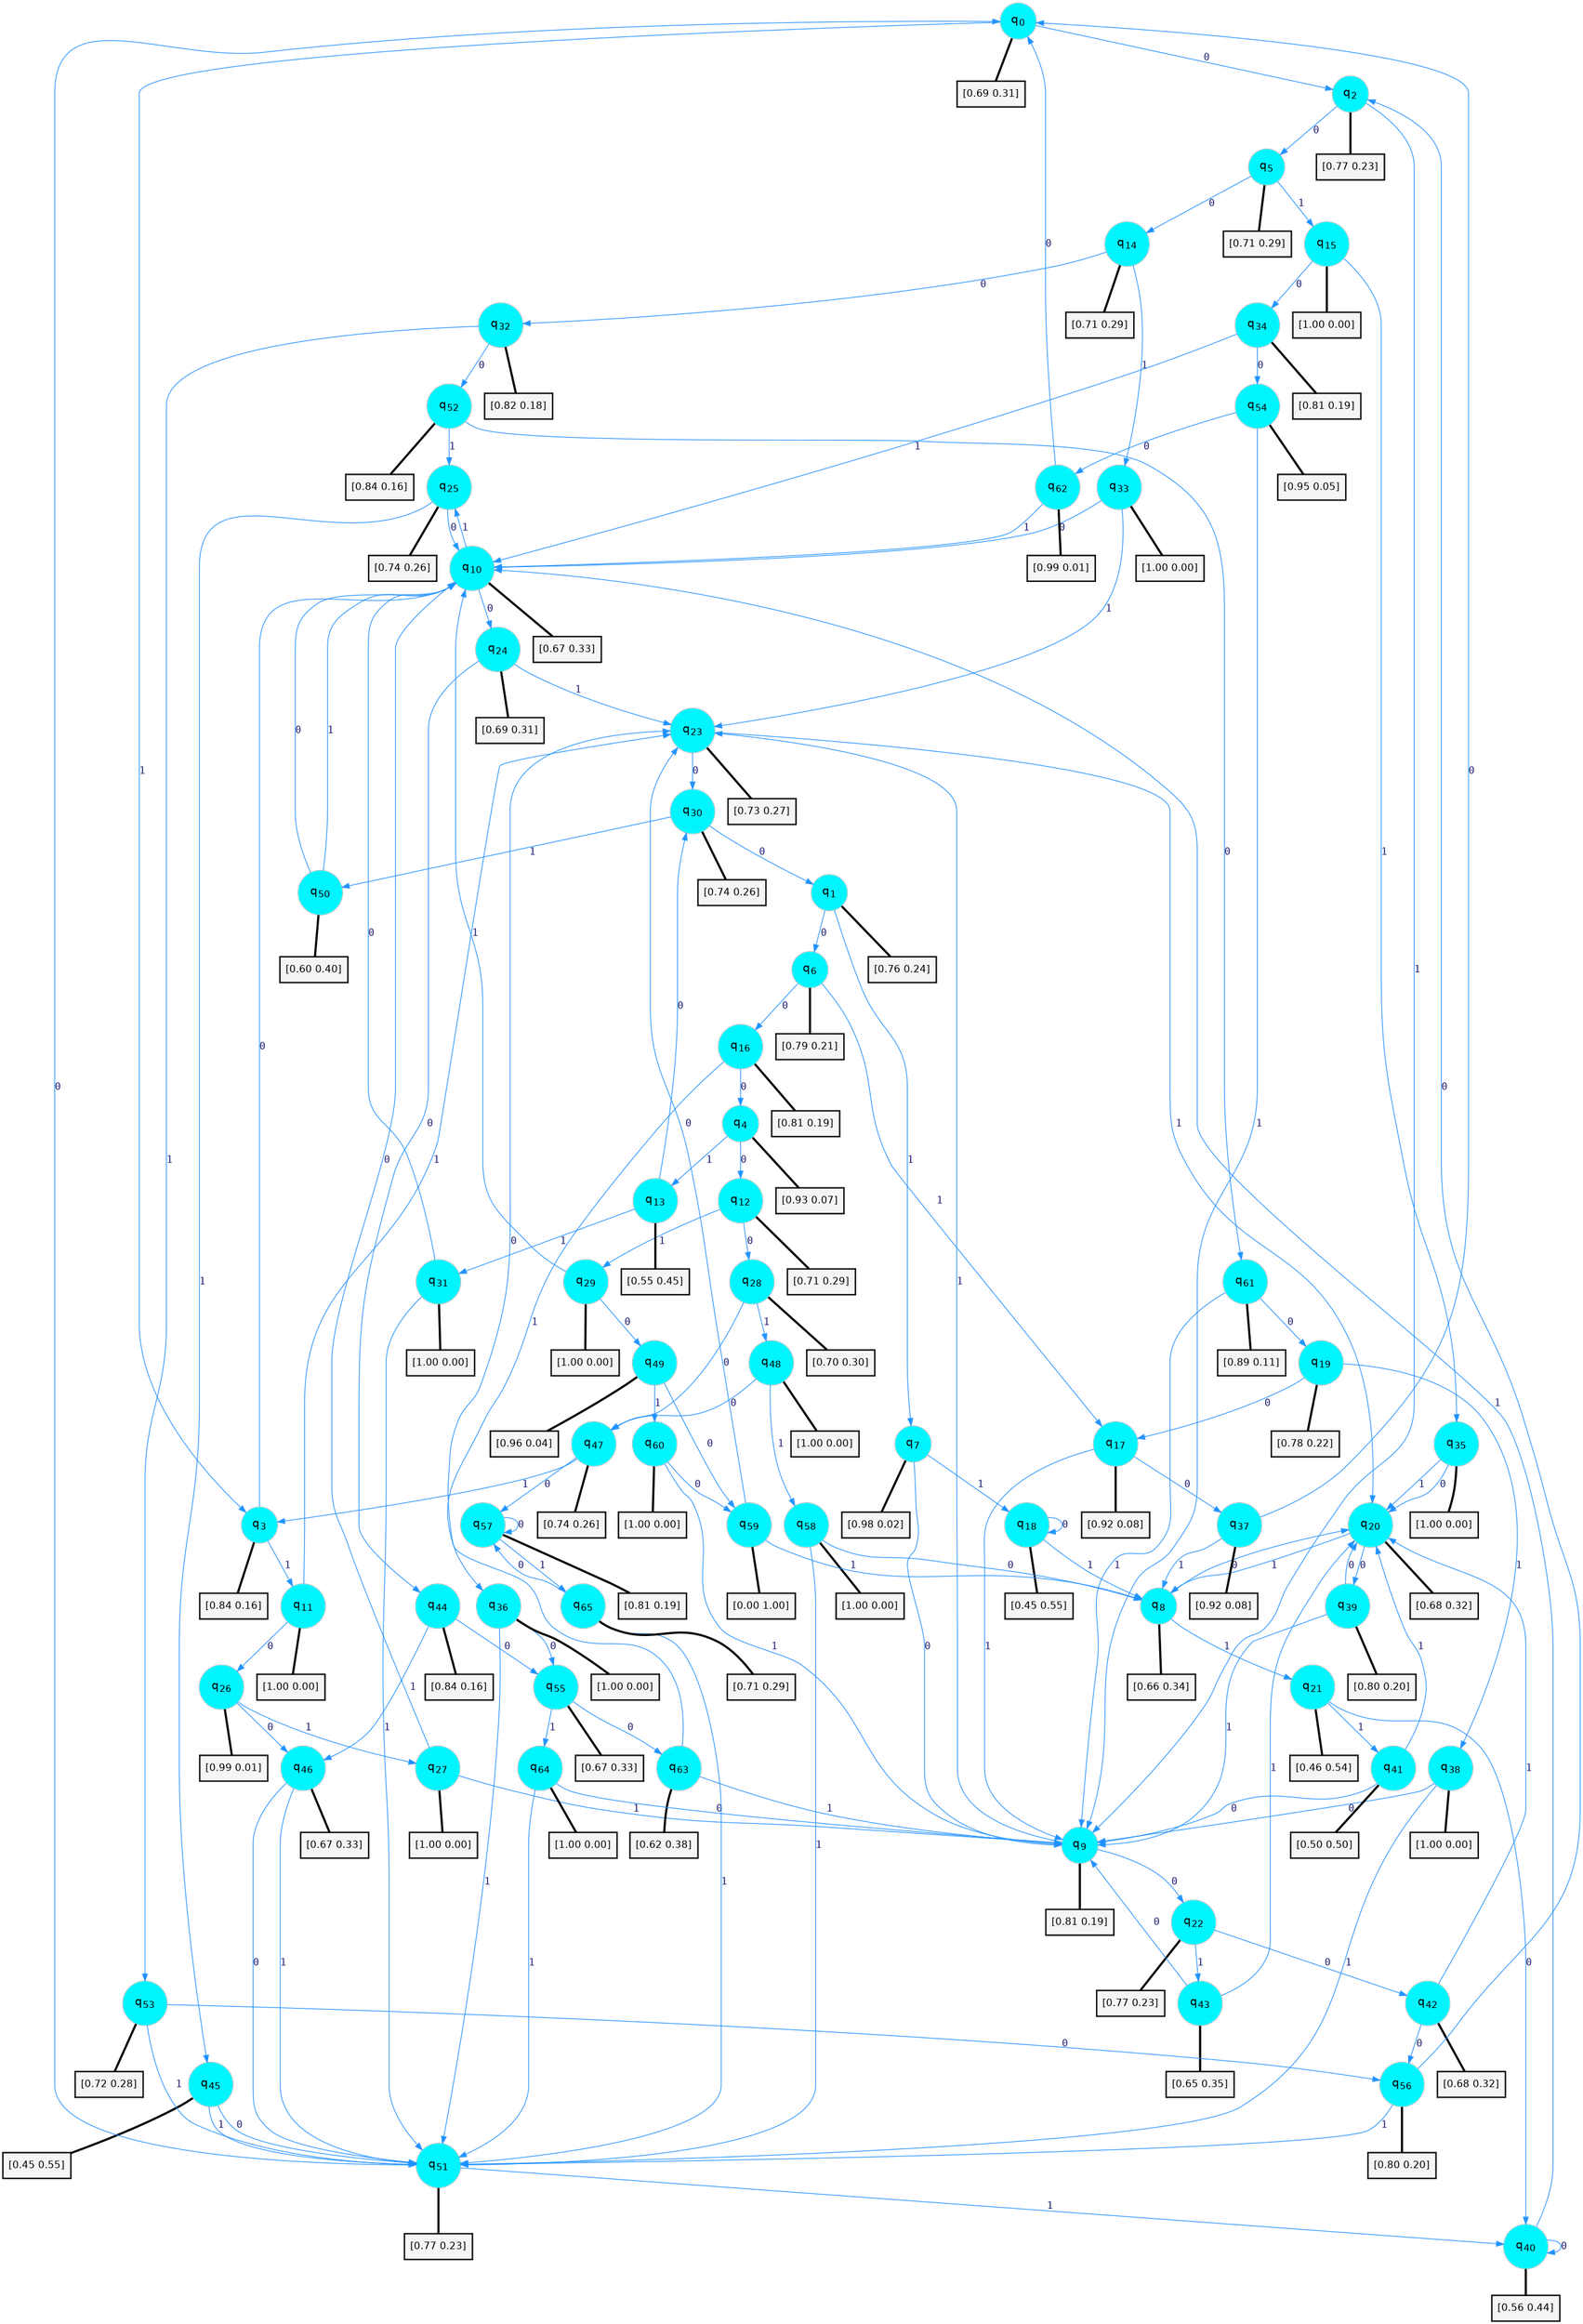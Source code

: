 digraph G {
graph [
bgcolor=transparent, dpi=300, rankdir=TD, size="40,25"];
node [
color=gray, fillcolor=turquoise1, fontcolor=black, fontname=Helvetica, fontsize=16, fontweight=bold, shape=circle, style=filled];
edge [
arrowsize=1, color=dodgerblue1, fontcolor=midnightblue, fontname=courier, fontweight=bold, penwidth=1, style=solid, weight=20];
0[label=<q<SUB>0</SUB>>];
1[label=<q<SUB>1</SUB>>];
2[label=<q<SUB>2</SUB>>];
3[label=<q<SUB>3</SUB>>];
4[label=<q<SUB>4</SUB>>];
5[label=<q<SUB>5</SUB>>];
6[label=<q<SUB>6</SUB>>];
7[label=<q<SUB>7</SUB>>];
8[label=<q<SUB>8</SUB>>];
9[label=<q<SUB>9</SUB>>];
10[label=<q<SUB>10</SUB>>];
11[label=<q<SUB>11</SUB>>];
12[label=<q<SUB>12</SUB>>];
13[label=<q<SUB>13</SUB>>];
14[label=<q<SUB>14</SUB>>];
15[label=<q<SUB>15</SUB>>];
16[label=<q<SUB>16</SUB>>];
17[label=<q<SUB>17</SUB>>];
18[label=<q<SUB>18</SUB>>];
19[label=<q<SUB>19</SUB>>];
20[label=<q<SUB>20</SUB>>];
21[label=<q<SUB>21</SUB>>];
22[label=<q<SUB>22</SUB>>];
23[label=<q<SUB>23</SUB>>];
24[label=<q<SUB>24</SUB>>];
25[label=<q<SUB>25</SUB>>];
26[label=<q<SUB>26</SUB>>];
27[label=<q<SUB>27</SUB>>];
28[label=<q<SUB>28</SUB>>];
29[label=<q<SUB>29</SUB>>];
30[label=<q<SUB>30</SUB>>];
31[label=<q<SUB>31</SUB>>];
32[label=<q<SUB>32</SUB>>];
33[label=<q<SUB>33</SUB>>];
34[label=<q<SUB>34</SUB>>];
35[label=<q<SUB>35</SUB>>];
36[label=<q<SUB>36</SUB>>];
37[label=<q<SUB>37</SUB>>];
38[label=<q<SUB>38</SUB>>];
39[label=<q<SUB>39</SUB>>];
40[label=<q<SUB>40</SUB>>];
41[label=<q<SUB>41</SUB>>];
42[label=<q<SUB>42</SUB>>];
43[label=<q<SUB>43</SUB>>];
44[label=<q<SUB>44</SUB>>];
45[label=<q<SUB>45</SUB>>];
46[label=<q<SUB>46</SUB>>];
47[label=<q<SUB>47</SUB>>];
48[label=<q<SUB>48</SUB>>];
49[label=<q<SUB>49</SUB>>];
50[label=<q<SUB>50</SUB>>];
51[label=<q<SUB>51</SUB>>];
52[label=<q<SUB>52</SUB>>];
53[label=<q<SUB>53</SUB>>];
54[label=<q<SUB>54</SUB>>];
55[label=<q<SUB>55</SUB>>];
56[label=<q<SUB>56</SUB>>];
57[label=<q<SUB>57</SUB>>];
58[label=<q<SUB>58</SUB>>];
59[label=<q<SUB>59</SUB>>];
60[label=<q<SUB>60</SUB>>];
61[label=<q<SUB>61</SUB>>];
62[label=<q<SUB>62</SUB>>];
63[label=<q<SUB>63</SUB>>];
64[label=<q<SUB>64</SUB>>];
65[label=<q<SUB>65</SUB>>];
66[label="[0.69 0.31]", shape=box,fontcolor=black, fontname=Helvetica, fontsize=14, penwidth=2, fillcolor=whitesmoke,color=black];
67[label="[0.76 0.24]", shape=box,fontcolor=black, fontname=Helvetica, fontsize=14, penwidth=2, fillcolor=whitesmoke,color=black];
68[label="[0.77 0.23]", shape=box,fontcolor=black, fontname=Helvetica, fontsize=14, penwidth=2, fillcolor=whitesmoke,color=black];
69[label="[0.84 0.16]", shape=box,fontcolor=black, fontname=Helvetica, fontsize=14, penwidth=2, fillcolor=whitesmoke,color=black];
70[label="[0.93 0.07]", shape=box,fontcolor=black, fontname=Helvetica, fontsize=14, penwidth=2, fillcolor=whitesmoke,color=black];
71[label="[0.71 0.29]", shape=box,fontcolor=black, fontname=Helvetica, fontsize=14, penwidth=2, fillcolor=whitesmoke,color=black];
72[label="[0.79 0.21]", shape=box,fontcolor=black, fontname=Helvetica, fontsize=14, penwidth=2, fillcolor=whitesmoke,color=black];
73[label="[0.98 0.02]", shape=box,fontcolor=black, fontname=Helvetica, fontsize=14, penwidth=2, fillcolor=whitesmoke,color=black];
74[label="[0.66 0.34]", shape=box,fontcolor=black, fontname=Helvetica, fontsize=14, penwidth=2, fillcolor=whitesmoke,color=black];
75[label="[0.81 0.19]", shape=box,fontcolor=black, fontname=Helvetica, fontsize=14, penwidth=2, fillcolor=whitesmoke,color=black];
76[label="[0.67 0.33]", shape=box,fontcolor=black, fontname=Helvetica, fontsize=14, penwidth=2, fillcolor=whitesmoke,color=black];
77[label="[1.00 0.00]", shape=box,fontcolor=black, fontname=Helvetica, fontsize=14, penwidth=2, fillcolor=whitesmoke,color=black];
78[label="[0.71 0.29]", shape=box,fontcolor=black, fontname=Helvetica, fontsize=14, penwidth=2, fillcolor=whitesmoke,color=black];
79[label="[0.55 0.45]", shape=box,fontcolor=black, fontname=Helvetica, fontsize=14, penwidth=2, fillcolor=whitesmoke,color=black];
80[label="[0.71 0.29]", shape=box,fontcolor=black, fontname=Helvetica, fontsize=14, penwidth=2, fillcolor=whitesmoke,color=black];
81[label="[1.00 0.00]", shape=box,fontcolor=black, fontname=Helvetica, fontsize=14, penwidth=2, fillcolor=whitesmoke,color=black];
82[label="[0.81 0.19]", shape=box,fontcolor=black, fontname=Helvetica, fontsize=14, penwidth=2, fillcolor=whitesmoke,color=black];
83[label="[0.92 0.08]", shape=box,fontcolor=black, fontname=Helvetica, fontsize=14, penwidth=2, fillcolor=whitesmoke,color=black];
84[label="[0.45 0.55]", shape=box,fontcolor=black, fontname=Helvetica, fontsize=14, penwidth=2, fillcolor=whitesmoke,color=black];
85[label="[0.78 0.22]", shape=box,fontcolor=black, fontname=Helvetica, fontsize=14, penwidth=2, fillcolor=whitesmoke,color=black];
86[label="[0.68 0.32]", shape=box,fontcolor=black, fontname=Helvetica, fontsize=14, penwidth=2, fillcolor=whitesmoke,color=black];
87[label="[0.46 0.54]", shape=box,fontcolor=black, fontname=Helvetica, fontsize=14, penwidth=2, fillcolor=whitesmoke,color=black];
88[label="[0.77 0.23]", shape=box,fontcolor=black, fontname=Helvetica, fontsize=14, penwidth=2, fillcolor=whitesmoke,color=black];
89[label="[0.73 0.27]", shape=box,fontcolor=black, fontname=Helvetica, fontsize=14, penwidth=2, fillcolor=whitesmoke,color=black];
90[label="[0.69 0.31]", shape=box,fontcolor=black, fontname=Helvetica, fontsize=14, penwidth=2, fillcolor=whitesmoke,color=black];
91[label="[0.74 0.26]", shape=box,fontcolor=black, fontname=Helvetica, fontsize=14, penwidth=2, fillcolor=whitesmoke,color=black];
92[label="[0.99 0.01]", shape=box,fontcolor=black, fontname=Helvetica, fontsize=14, penwidth=2, fillcolor=whitesmoke,color=black];
93[label="[1.00 0.00]", shape=box,fontcolor=black, fontname=Helvetica, fontsize=14, penwidth=2, fillcolor=whitesmoke,color=black];
94[label="[0.70 0.30]", shape=box,fontcolor=black, fontname=Helvetica, fontsize=14, penwidth=2, fillcolor=whitesmoke,color=black];
95[label="[1.00 0.00]", shape=box,fontcolor=black, fontname=Helvetica, fontsize=14, penwidth=2, fillcolor=whitesmoke,color=black];
96[label="[0.74 0.26]", shape=box,fontcolor=black, fontname=Helvetica, fontsize=14, penwidth=2, fillcolor=whitesmoke,color=black];
97[label="[1.00 0.00]", shape=box,fontcolor=black, fontname=Helvetica, fontsize=14, penwidth=2, fillcolor=whitesmoke,color=black];
98[label="[0.82 0.18]", shape=box,fontcolor=black, fontname=Helvetica, fontsize=14, penwidth=2, fillcolor=whitesmoke,color=black];
99[label="[1.00 0.00]", shape=box,fontcolor=black, fontname=Helvetica, fontsize=14, penwidth=2, fillcolor=whitesmoke,color=black];
100[label="[0.81 0.19]", shape=box,fontcolor=black, fontname=Helvetica, fontsize=14, penwidth=2, fillcolor=whitesmoke,color=black];
101[label="[1.00 0.00]", shape=box,fontcolor=black, fontname=Helvetica, fontsize=14, penwidth=2, fillcolor=whitesmoke,color=black];
102[label="[1.00 0.00]", shape=box,fontcolor=black, fontname=Helvetica, fontsize=14, penwidth=2, fillcolor=whitesmoke,color=black];
103[label="[0.92 0.08]", shape=box,fontcolor=black, fontname=Helvetica, fontsize=14, penwidth=2, fillcolor=whitesmoke,color=black];
104[label="[1.00 0.00]", shape=box,fontcolor=black, fontname=Helvetica, fontsize=14, penwidth=2, fillcolor=whitesmoke,color=black];
105[label="[0.80 0.20]", shape=box,fontcolor=black, fontname=Helvetica, fontsize=14, penwidth=2, fillcolor=whitesmoke,color=black];
106[label="[0.56 0.44]", shape=box,fontcolor=black, fontname=Helvetica, fontsize=14, penwidth=2, fillcolor=whitesmoke,color=black];
107[label="[0.50 0.50]", shape=box,fontcolor=black, fontname=Helvetica, fontsize=14, penwidth=2, fillcolor=whitesmoke,color=black];
108[label="[0.68 0.32]", shape=box,fontcolor=black, fontname=Helvetica, fontsize=14, penwidth=2, fillcolor=whitesmoke,color=black];
109[label="[0.65 0.35]", shape=box,fontcolor=black, fontname=Helvetica, fontsize=14, penwidth=2, fillcolor=whitesmoke,color=black];
110[label="[0.84 0.16]", shape=box,fontcolor=black, fontname=Helvetica, fontsize=14, penwidth=2, fillcolor=whitesmoke,color=black];
111[label="[0.45 0.55]", shape=box,fontcolor=black, fontname=Helvetica, fontsize=14, penwidth=2, fillcolor=whitesmoke,color=black];
112[label="[0.67 0.33]", shape=box,fontcolor=black, fontname=Helvetica, fontsize=14, penwidth=2, fillcolor=whitesmoke,color=black];
113[label="[0.74 0.26]", shape=box,fontcolor=black, fontname=Helvetica, fontsize=14, penwidth=2, fillcolor=whitesmoke,color=black];
114[label="[1.00 0.00]", shape=box,fontcolor=black, fontname=Helvetica, fontsize=14, penwidth=2, fillcolor=whitesmoke,color=black];
115[label="[0.96 0.04]", shape=box,fontcolor=black, fontname=Helvetica, fontsize=14, penwidth=2, fillcolor=whitesmoke,color=black];
116[label="[0.60 0.40]", shape=box,fontcolor=black, fontname=Helvetica, fontsize=14, penwidth=2, fillcolor=whitesmoke,color=black];
117[label="[0.77 0.23]", shape=box,fontcolor=black, fontname=Helvetica, fontsize=14, penwidth=2, fillcolor=whitesmoke,color=black];
118[label="[0.84 0.16]", shape=box,fontcolor=black, fontname=Helvetica, fontsize=14, penwidth=2, fillcolor=whitesmoke,color=black];
119[label="[0.72 0.28]", shape=box,fontcolor=black, fontname=Helvetica, fontsize=14, penwidth=2, fillcolor=whitesmoke,color=black];
120[label="[0.95 0.05]", shape=box,fontcolor=black, fontname=Helvetica, fontsize=14, penwidth=2, fillcolor=whitesmoke,color=black];
121[label="[0.67 0.33]", shape=box,fontcolor=black, fontname=Helvetica, fontsize=14, penwidth=2, fillcolor=whitesmoke,color=black];
122[label="[0.80 0.20]", shape=box,fontcolor=black, fontname=Helvetica, fontsize=14, penwidth=2, fillcolor=whitesmoke,color=black];
123[label="[0.81 0.19]", shape=box,fontcolor=black, fontname=Helvetica, fontsize=14, penwidth=2, fillcolor=whitesmoke,color=black];
124[label="[1.00 0.00]", shape=box,fontcolor=black, fontname=Helvetica, fontsize=14, penwidth=2, fillcolor=whitesmoke,color=black];
125[label="[0.00 1.00]", shape=box,fontcolor=black, fontname=Helvetica, fontsize=14, penwidth=2, fillcolor=whitesmoke,color=black];
126[label="[1.00 0.00]", shape=box,fontcolor=black, fontname=Helvetica, fontsize=14, penwidth=2, fillcolor=whitesmoke,color=black];
127[label="[0.89 0.11]", shape=box,fontcolor=black, fontname=Helvetica, fontsize=14, penwidth=2, fillcolor=whitesmoke,color=black];
128[label="[0.99 0.01]", shape=box,fontcolor=black, fontname=Helvetica, fontsize=14, penwidth=2, fillcolor=whitesmoke,color=black];
129[label="[0.62 0.38]", shape=box,fontcolor=black, fontname=Helvetica, fontsize=14, penwidth=2, fillcolor=whitesmoke,color=black];
130[label="[1.00 0.00]", shape=box,fontcolor=black, fontname=Helvetica, fontsize=14, penwidth=2, fillcolor=whitesmoke,color=black];
131[label="[0.71 0.29]", shape=box,fontcolor=black, fontname=Helvetica, fontsize=14, penwidth=2, fillcolor=whitesmoke,color=black];
0->2 [label=0];
0->3 [label=1];
0->66 [arrowhead=none, penwidth=3,color=black];
1->6 [label=0];
1->7 [label=1];
1->67 [arrowhead=none, penwidth=3,color=black];
2->5 [label=0];
2->9 [label=1];
2->68 [arrowhead=none, penwidth=3,color=black];
3->10 [label=0];
3->11 [label=1];
3->69 [arrowhead=none, penwidth=3,color=black];
4->12 [label=0];
4->13 [label=1];
4->70 [arrowhead=none, penwidth=3,color=black];
5->14 [label=0];
5->15 [label=1];
5->71 [arrowhead=none, penwidth=3,color=black];
6->16 [label=0];
6->17 [label=1];
6->72 [arrowhead=none, penwidth=3,color=black];
7->9 [label=0];
7->18 [label=1];
7->73 [arrowhead=none, penwidth=3,color=black];
8->20 [label=0];
8->21 [label=1];
8->74 [arrowhead=none, penwidth=3,color=black];
9->22 [label=0];
9->23 [label=1];
9->75 [arrowhead=none, penwidth=3,color=black];
10->24 [label=0];
10->25 [label=1];
10->76 [arrowhead=none, penwidth=3,color=black];
11->26 [label=0];
11->23 [label=1];
11->77 [arrowhead=none, penwidth=3,color=black];
12->28 [label=0];
12->29 [label=1];
12->78 [arrowhead=none, penwidth=3,color=black];
13->30 [label=0];
13->31 [label=1];
13->79 [arrowhead=none, penwidth=3,color=black];
14->32 [label=0];
14->33 [label=1];
14->80 [arrowhead=none, penwidth=3,color=black];
15->34 [label=0];
15->35 [label=1];
15->81 [arrowhead=none, penwidth=3,color=black];
16->4 [label=0];
16->36 [label=1];
16->82 [arrowhead=none, penwidth=3,color=black];
17->37 [label=0];
17->9 [label=1];
17->83 [arrowhead=none, penwidth=3,color=black];
18->18 [label=0];
18->8 [label=1];
18->84 [arrowhead=none, penwidth=3,color=black];
19->17 [label=0];
19->38 [label=1];
19->85 [arrowhead=none, penwidth=3,color=black];
20->39 [label=0];
20->8 [label=1];
20->86 [arrowhead=none, penwidth=3,color=black];
21->40 [label=0];
21->41 [label=1];
21->87 [arrowhead=none, penwidth=3,color=black];
22->42 [label=0];
22->43 [label=1];
22->88 [arrowhead=none, penwidth=3,color=black];
23->30 [label=0];
23->20 [label=1];
23->89 [arrowhead=none, penwidth=3,color=black];
24->44 [label=0];
24->23 [label=1];
24->90 [arrowhead=none, penwidth=3,color=black];
25->10 [label=0];
25->45 [label=1];
25->91 [arrowhead=none, penwidth=3,color=black];
26->46 [label=0];
26->27 [label=1];
26->92 [arrowhead=none, penwidth=3,color=black];
27->10 [label=0];
27->9 [label=1];
27->93 [arrowhead=none, penwidth=3,color=black];
28->47 [label=0];
28->48 [label=1];
28->94 [arrowhead=none, penwidth=3,color=black];
29->49 [label=0];
29->10 [label=1];
29->95 [arrowhead=none, penwidth=3,color=black];
30->1 [label=0];
30->50 [label=1];
30->96 [arrowhead=none, penwidth=3,color=black];
31->10 [label=0];
31->51 [label=1];
31->97 [arrowhead=none, penwidth=3,color=black];
32->52 [label=0];
32->53 [label=1];
32->98 [arrowhead=none, penwidth=3,color=black];
33->10 [label=0];
33->23 [label=1];
33->99 [arrowhead=none, penwidth=3,color=black];
34->54 [label=0];
34->10 [label=1];
34->100 [arrowhead=none, penwidth=3,color=black];
35->20 [label=0];
35->20 [label=1];
35->101 [arrowhead=none, penwidth=3,color=black];
36->55 [label=0];
36->51 [label=1];
36->102 [arrowhead=none, penwidth=3,color=black];
37->0 [label=0];
37->8 [label=1];
37->103 [arrowhead=none, penwidth=3,color=black];
38->9 [label=0];
38->51 [label=1];
38->104 [arrowhead=none, penwidth=3,color=black];
39->20 [label=0];
39->9 [label=1];
39->105 [arrowhead=none, penwidth=3,color=black];
40->40 [label=0];
40->10 [label=1];
40->106 [arrowhead=none, penwidth=3,color=black];
41->9 [label=0];
41->20 [label=1];
41->107 [arrowhead=none, penwidth=3,color=black];
42->56 [label=0];
42->20 [label=1];
42->108 [arrowhead=none, penwidth=3,color=black];
43->9 [label=0];
43->20 [label=1];
43->109 [arrowhead=none, penwidth=3,color=black];
44->55 [label=0];
44->46 [label=1];
44->110 [arrowhead=none, penwidth=3,color=black];
45->51 [label=0];
45->51 [label=1];
45->111 [arrowhead=none, penwidth=3,color=black];
46->51 [label=0];
46->51 [label=1];
46->112 [arrowhead=none, penwidth=3,color=black];
47->57 [label=0];
47->3 [label=1];
47->113 [arrowhead=none, penwidth=3,color=black];
48->47 [label=0];
48->58 [label=1];
48->114 [arrowhead=none, penwidth=3,color=black];
49->59 [label=0];
49->60 [label=1];
49->115 [arrowhead=none, penwidth=3,color=black];
50->10 [label=0];
50->10 [label=1];
50->116 [arrowhead=none, penwidth=3,color=black];
51->0 [label=0];
51->40 [label=1];
51->117 [arrowhead=none, penwidth=3,color=black];
52->61 [label=0];
52->25 [label=1];
52->118 [arrowhead=none, penwidth=3,color=black];
53->56 [label=0];
53->51 [label=1];
53->119 [arrowhead=none, penwidth=3,color=black];
54->62 [label=0];
54->9 [label=1];
54->120 [arrowhead=none, penwidth=3,color=black];
55->63 [label=0];
55->64 [label=1];
55->121 [arrowhead=none, penwidth=3,color=black];
56->2 [label=0];
56->51 [label=1];
56->122 [arrowhead=none, penwidth=3,color=black];
57->57 [label=0];
57->65 [label=1];
57->123 [arrowhead=none, penwidth=3,color=black];
58->8 [label=0];
58->51 [label=1];
58->124 [arrowhead=none, penwidth=3,color=black];
59->23 [label=0];
59->8 [label=1];
59->125 [arrowhead=none, penwidth=3,color=black];
60->59 [label=0];
60->9 [label=1];
60->126 [arrowhead=none, penwidth=3,color=black];
61->19 [label=0];
61->9 [label=1];
61->127 [arrowhead=none, penwidth=3,color=black];
62->0 [label=0];
62->10 [label=1];
62->128 [arrowhead=none, penwidth=3,color=black];
63->23 [label=0];
63->9 [label=1];
63->129 [arrowhead=none, penwidth=3,color=black];
64->9 [label=0];
64->51 [label=1];
64->130 [arrowhead=none, penwidth=3,color=black];
65->57 [label=0];
65->51 [label=1];
65->131 [arrowhead=none, penwidth=3,color=black];
}
